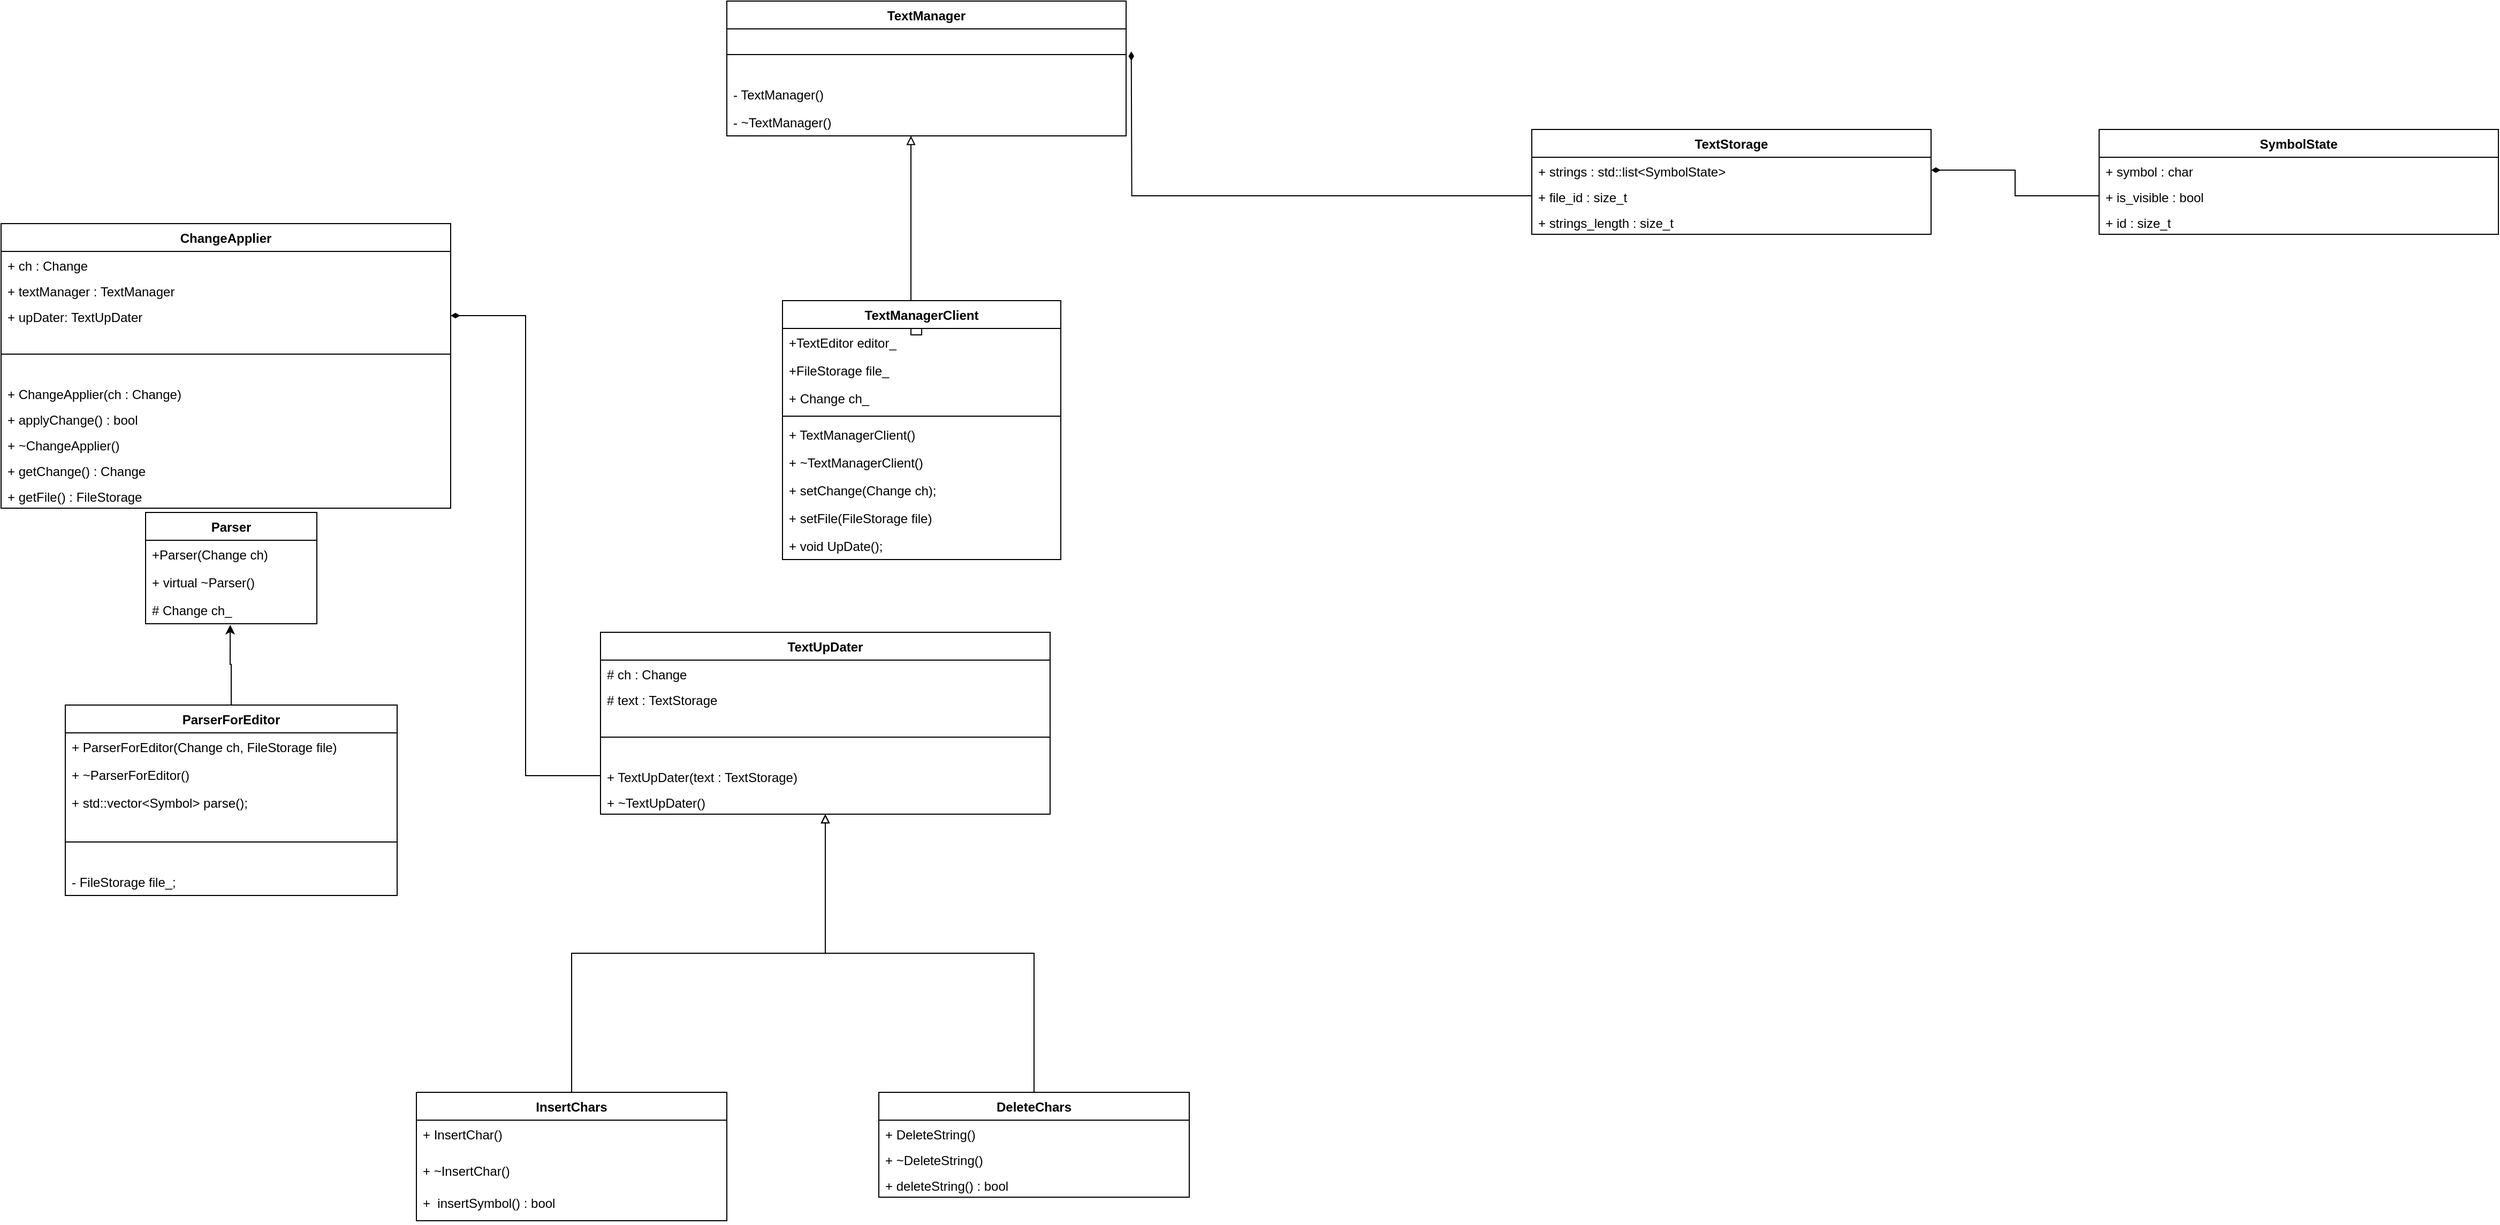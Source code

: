 <mxfile version="13.11.0" type="device"><diagram id="kkoDiNT3aYpAivgysaKt" name="Page-1"><mxGraphModel dx="1422" dy="1878" grid="1" gridSize="10" guides="1" tooltips="1" connect="1" arrows="1" fold="1" page="1" pageScale="1" pageWidth="827" pageHeight="1169" math="0" shadow="0"><root><mxCell id="0"/><mxCell id="1" parent="0"/><mxCell id="EXk0uNiaM-9K0MswwA_y-3" style="edgeStyle=orthogonalEdgeStyle;rounded=0;orthogonalLoop=1;jettySize=auto;html=1;exitX=0.5;exitY=0;exitDx=0;exitDy=0;endArrow=block;endFill=0;" edge="1" parent="1" source="EXk0uNiaM-9K0MswwA_y-4" target="EXk0uNiaM-9K0MswwA_y-30"><mxGeometry relative="1" as="geometry"/></mxCell><mxCell id="EXk0uNiaM-9K0MswwA_y-4" value="InsertChars" style="swimlane;fontStyle=1;align=center;verticalAlign=top;childLayout=stackLayout;horizontal=1;startSize=26;horizontalStack=0;resizeParent=1;resizeParentMax=0;resizeLast=0;collapsible=1;marginBottom=0;" vertex="1" parent="1"><mxGeometry x="578" y="680" width="290" height="120" as="geometry"/></mxCell><mxCell id="EXk0uNiaM-9K0MswwA_y-5" value="+ InsertChar()" style="text;strokeColor=none;fillColor=none;align=left;verticalAlign=top;spacingLeft=4;spacingRight=4;overflow=hidden;rotatable=0;points=[[0,0.5],[1,0.5]];portConstraint=eastwest;" vertex="1" parent="EXk0uNiaM-9K0MswwA_y-4"><mxGeometry y="26" width="290" height="34" as="geometry"/></mxCell><mxCell id="EXk0uNiaM-9K0MswwA_y-6" value="+ ~InsertChar()" style="text;strokeColor=none;fillColor=none;align=left;verticalAlign=top;spacingLeft=4;spacingRight=4;overflow=hidden;rotatable=0;points=[[0,0.5],[1,0.5]];portConstraint=eastwest;" vertex="1" parent="EXk0uNiaM-9K0MswwA_y-4"><mxGeometry y="60" width="290" height="30" as="geometry"/></mxCell><mxCell id="EXk0uNiaM-9K0MswwA_y-8" value="+  insertSymbol() : bool" style="text;strokeColor=none;fillColor=none;align=left;verticalAlign=top;spacingLeft=4;spacingRight=4;overflow=hidden;rotatable=0;points=[[0,0.5],[1,0.5]];portConstraint=eastwest;" vertex="1" parent="EXk0uNiaM-9K0MswwA_y-4"><mxGeometry y="90" width="290" height="30" as="geometry"/></mxCell><mxCell id="EXk0uNiaM-9K0MswwA_y-17" style="edgeStyle=orthogonalEdgeStyle;rounded=0;orthogonalLoop=1;jettySize=auto;html=1;exitX=0.5;exitY=0;exitDx=0;exitDy=0;endArrow=block;endFill=0;" edge="1" parent="1" source="EXk0uNiaM-9K0MswwA_y-18" target="EXk0uNiaM-9K0MswwA_y-30"><mxGeometry relative="1" as="geometry"/></mxCell><mxCell id="EXk0uNiaM-9K0MswwA_y-18" value="DeleteChars" style="swimlane;fontStyle=1;align=center;verticalAlign=top;childLayout=stackLayout;horizontal=1;startSize=26;horizontalStack=0;resizeParent=1;resizeParentMax=0;resizeLast=0;collapsible=1;marginBottom=0;" vertex="1" parent="1"><mxGeometry x="1010" y="680" width="290" height="98" as="geometry"/></mxCell><mxCell id="EXk0uNiaM-9K0MswwA_y-19" value="+ DeleteString()" style="text;strokeColor=none;fillColor=none;align=left;verticalAlign=top;spacingLeft=4;spacingRight=4;overflow=hidden;rotatable=0;points=[[0,0.5],[1,0.5]];portConstraint=eastwest;" vertex="1" parent="EXk0uNiaM-9K0MswwA_y-18"><mxGeometry y="26" width="290" height="24" as="geometry"/></mxCell><mxCell id="EXk0uNiaM-9K0MswwA_y-20" value="+ ~DeleteString()" style="text;strokeColor=none;fillColor=none;align=left;verticalAlign=top;spacingLeft=4;spacingRight=4;overflow=hidden;rotatable=0;points=[[0,0.5],[1,0.5]];portConstraint=eastwest;" vertex="1" parent="EXk0uNiaM-9K0MswwA_y-18"><mxGeometry y="50" width="290" height="24" as="geometry"/></mxCell><mxCell id="EXk0uNiaM-9K0MswwA_y-22" value="+ deleteString() : bool" style="text;strokeColor=none;fillColor=none;align=left;verticalAlign=top;spacingLeft=4;spacingRight=4;overflow=hidden;rotatable=0;points=[[0,0.5],[1,0.5]];portConstraint=eastwest;" vertex="1" parent="EXk0uNiaM-9K0MswwA_y-18"><mxGeometry y="74" width="290" height="24" as="geometry"/></mxCell><mxCell id="EXk0uNiaM-9K0MswwA_y-30" value="TextUpDater" style="swimlane;fontStyle=1;align=center;verticalAlign=top;childLayout=stackLayout;horizontal=1;startSize=26;horizontalStack=0;resizeParent=1;resizeParentMax=0;resizeLast=0;collapsible=1;marginBottom=0;" vertex="1" parent="1"><mxGeometry x="750" y="250" width="420" height="170" as="geometry"/></mxCell><mxCell id="EXk0uNiaM-9K0MswwA_y-31" value="# ch : Change" style="text;strokeColor=none;fillColor=none;align=left;verticalAlign=top;spacingLeft=4;spacingRight=4;overflow=hidden;rotatable=0;points=[[0,0.5],[1,0.5]];portConstraint=eastwest;" vertex="1" parent="EXk0uNiaM-9K0MswwA_y-30"><mxGeometry y="26" width="420" height="24" as="geometry"/></mxCell><mxCell id="EXk0uNiaM-9K0MswwA_y-33" value="# text : TextStorage" style="text;strokeColor=none;fillColor=none;align=left;verticalAlign=top;spacingLeft=4;spacingRight=4;overflow=hidden;rotatable=0;points=[[0,0.5],[1,0.5]];portConstraint=eastwest;" vertex="1" parent="EXk0uNiaM-9K0MswwA_y-30"><mxGeometry y="50" width="420" height="24" as="geometry"/></mxCell><mxCell id="EXk0uNiaM-9K0MswwA_y-34" value="" style="line;strokeWidth=1;fillColor=none;align=left;verticalAlign=middle;spacingTop=-1;spacingLeft=3;spacingRight=3;rotatable=0;labelPosition=right;points=[];portConstraint=eastwest;" vertex="1" parent="EXk0uNiaM-9K0MswwA_y-30"><mxGeometry y="74" width="420" height="48" as="geometry"/></mxCell><mxCell id="EXk0uNiaM-9K0MswwA_y-35" value="+ TextUpDater(text : TextStorage)" style="text;strokeColor=none;fillColor=none;align=left;verticalAlign=top;spacingLeft=4;spacingRight=4;overflow=hidden;rotatable=0;points=[[0,0.5],[1,0.5]];portConstraint=eastwest;" vertex="1" parent="EXk0uNiaM-9K0MswwA_y-30"><mxGeometry y="122" width="420" height="24" as="geometry"/></mxCell><mxCell id="EXk0uNiaM-9K0MswwA_y-36" value="+ ~TextUpDater()" style="text;strokeColor=none;fillColor=none;align=left;verticalAlign=top;spacingLeft=4;spacingRight=4;overflow=hidden;rotatable=0;points=[[0,0.5],[1,0.5]];portConstraint=eastwest;" vertex="1" parent="EXk0uNiaM-9K0MswwA_y-30"><mxGeometry y="146" width="420" height="24" as="geometry"/></mxCell><mxCell id="EXk0uNiaM-9K0MswwA_y-122" style="edgeStyle=orthogonalEdgeStyle;rounded=0;orthogonalLoop=1;jettySize=auto;html=1;entryX=0.494;entryY=1.038;entryDx=0;entryDy=0;entryPerimeter=0;" edge="1" parent="1" source="EXk0uNiaM-9K0MswwA_y-47" target="EXk0uNiaM-9K0MswwA_y-121"><mxGeometry relative="1" as="geometry"><mxPoint x="410" y="250" as="targetPoint"/></mxGeometry></mxCell><mxCell id="EXk0uNiaM-9K0MswwA_y-47" value="ParserForEditor" style="swimlane;fontStyle=1;align=center;verticalAlign=top;childLayout=stackLayout;horizontal=1;startSize=26;horizontalStack=0;resizeParent=1;resizeParentMax=0;resizeLast=0;collapsible=1;marginBottom=0;" vertex="1" parent="1"><mxGeometry x="250" y="318" width="310" height="178" as="geometry"/></mxCell><mxCell id="EXk0uNiaM-9K0MswwA_y-48" value="+ ParserForEditor(Change ch, FileStorage file)" style="text;strokeColor=none;fillColor=none;align=left;verticalAlign=top;spacingLeft=4;spacingRight=4;overflow=hidden;rotatable=0;points=[[0,0.5],[1,0.5]];portConstraint=eastwest;" vertex="1" parent="EXk0uNiaM-9K0MswwA_y-47"><mxGeometry y="26" width="310" height="26" as="geometry"/></mxCell><mxCell id="EXk0uNiaM-9K0MswwA_y-123" value="+ ~ParserForEditor()" style="text;strokeColor=none;fillColor=none;align=left;verticalAlign=top;spacingLeft=4;spacingRight=4;overflow=hidden;rotatable=0;points=[[0,0.5],[1,0.5]];portConstraint=eastwest;" vertex="1" parent="EXk0uNiaM-9K0MswwA_y-47"><mxGeometry y="52" width="310" height="26" as="geometry"/></mxCell><mxCell id="EXk0uNiaM-9K0MswwA_y-124" value="+ std::vector&lt;Symbol&gt; parse();" style="text;strokeColor=none;fillColor=none;align=left;verticalAlign=top;spacingLeft=4;spacingRight=4;overflow=hidden;rotatable=0;points=[[0,0.5],[1,0.5]];portConstraint=eastwest;" vertex="1" parent="EXk0uNiaM-9K0MswwA_y-47"><mxGeometry y="78" width="310" height="26" as="geometry"/></mxCell><mxCell id="EXk0uNiaM-9K0MswwA_y-49" value="" style="line;strokeWidth=1;fillColor=none;align=left;verticalAlign=middle;spacingTop=-1;spacingLeft=3;spacingRight=3;rotatable=0;labelPosition=right;points=[];portConstraint=eastwest;" vertex="1" parent="EXk0uNiaM-9K0MswwA_y-47"><mxGeometry y="104" width="310" height="48" as="geometry"/></mxCell><mxCell id="EXk0uNiaM-9K0MswwA_y-50" value="- FileStorage file_;" style="text;strokeColor=none;fillColor=none;align=left;verticalAlign=top;spacingLeft=4;spacingRight=4;overflow=hidden;rotatable=0;points=[[0,0.5],[1,0.5]];portConstraint=eastwest;" vertex="1" parent="EXk0uNiaM-9K0MswwA_y-47"><mxGeometry y="152" width="310" height="26" as="geometry"/></mxCell><mxCell id="EXk0uNiaM-9K0MswwA_y-51" value="TextStorage" style="swimlane;fontStyle=1;align=center;verticalAlign=top;childLayout=stackLayout;horizontal=1;startSize=26;horizontalStack=0;resizeParent=1;resizeParentMax=0;resizeLast=0;collapsible=1;marginBottom=0;" vertex="1" parent="1"><mxGeometry x="1620" y="-220" width="373" height="98" as="geometry"/></mxCell><mxCell id="EXk0uNiaM-9K0MswwA_y-52" value="+ strings : std::list&lt;SymbolState&gt;" style="text;strokeColor=none;fillColor=none;align=left;verticalAlign=top;spacingLeft=4;spacingRight=4;overflow=hidden;rotatable=0;points=[[0,0.5],[1,0.5]];portConstraint=eastwest;" vertex="1" parent="EXk0uNiaM-9K0MswwA_y-51"><mxGeometry y="26" width="373" height="24" as="geometry"/></mxCell><mxCell id="EXk0uNiaM-9K0MswwA_y-53" value="+ file_id : size_t" style="text;strokeColor=none;fillColor=none;align=left;verticalAlign=top;spacingLeft=4;spacingRight=4;overflow=hidden;rotatable=0;points=[[0,0.5],[1,0.5]];portConstraint=eastwest;" vertex="1" parent="EXk0uNiaM-9K0MswwA_y-51"><mxGeometry y="50" width="373" height="24" as="geometry"/></mxCell><mxCell id="EXk0uNiaM-9K0MswwA_y-54" value="+ strings_length : size_t" style="text;strokeColor=none;fillColor=none;align=left;verticalAlign=top;spacingLeft=4;spacingRight=4;overflow=hidden;rotatable=0;points=[[0,0.5],[1,0.5]];portConstraint=eastwest;" vertex="1" parent="EXk0uNiaM-9K0MswwA_y-51"><mxGeometry y="74" width="373" height="24" as="geometry"/></mxCell><mxCell id="EXk0uNiaM-9K0MswwA_y-55" value="SymbolState" style="swimlane;fontStyle=1;align=center;verticalAlign=top;childLayout=stackLayout;horizontal=1;startSize=26;horizontalStack=0;resizeParent=1;resizeParentMax=0;resizeLast=0;collapsible=1;marginBottom=0;" vertex="1" parent="1"><mxGeometry x="2150" y="-220" width="373" height="98" as="geometry"/></mxCell><mxCell id="EXk0uNiaM-9K0MswwA_y-56" value="+ symbol : char" style="text;strokeColor=none;fillColor=none;align=left;verticalAlign=top;spacingLeft=4;spacingRight=4;overflow=hidden;rotatable=0;points=[[0,0.5],[1,0.5]];portConstraint=eastwest;" vertex="1" parent="EXk0uNiaM-9K0MswwA_y-55"><mxGeometry y="26" width="373" height="24" as="geometry"/></mxCell><mxCell id="EXk0uNiaM-9K0MswwA_y-57" value="+ is_visible : bool" style="text;strokeColor=none;fillColor=none;align=left;verticalAlign=top;spacingLeft=4;spacingRight=4;overflow=hidden;rotatable=0;points=[[0,0.5],[1,0.5]];portConstraint=eastwest;" vertex="1" parent="EXk0uNiaM-9K0MswwA_y-55"><mxGeometry y="50" width="373" height="24" as="geometry"/></mxCell><mxCell id="EXk0uNiaM-9K0MswwA_y-58" value="+ id : size_t" style="text;strokeColor=none;fillColor=none;align=left;verticalAlign=top;spacingLeft=4;spacingRight=4;overflow=hidden;rotatable=0;points=[[0,0.5],[1,0.5]];portConstraint=eastwest;" vertex="1" parent="EXk0uNiaM-9K0MswwA_y-55"><mxGeometry y="74" width="373" height="24" as="geometry"/></mxCell><mxCell id="EXk0uNiaM-9K0MswwA_y-73" style="edgeStyle=orthogonalEdgeStyle;rounded=0;orthogonalLoop=1;jettySize=auto;html=1;exitX=0;exitY=0.5;exitDx=0;exitDy=0;entryX=1;entryY=0.5;entryDx=0;entryDy=0;endArrow=diamondThin;endFill=1;" edge="1" parent="1" source="EXk0uNiaM-9K0MswwA_y-57" target="EXk0uNiaM-9K0MswwA_y-52"><mxGeometry relative="1" as="geometry"><mxPoint x="2441" y="-128" as="targetPoint"/></mxGeometry></mxCell><mxCell id="EXk0uNiaM-9K0MswwA_y-75" value="TextManager" style="swimlane;fontStyle=1;align=center;verticalAlign=top;childLayout=stackLayout;horizontal=1;startSize=26;horizontalStack=0;resizeParent=1;resizeParentMax=0;resizeLast=0;collapsible=1;marginBottom=0;" vertex="1" parent="1"><mxGeometry x="868" y="-340" width="373" height="126" as="geometry"/></mxCell><mxCell id="EXk0uNiaM-9K0MswwA_y-78" value="" style="line;strokeWidth=1;fillColor=none;align=left;verticalAlign=middle;spacingTop=-1;spacingLeft=3;spacingRight=3;rotatable=0;labelPosition=right;points=[];portConstraint=eastwest;" vertex="1" parent="EXk0uNiaM-9K0MswwA_y-75"><mxGeometry y="26" width="373" height="48" as="geometry"/></mxCell><mxCell id="EXk0uNiaM-9K0MswwA_y-80" value="- TextManager()" style="text;strokeColor=none;fillColor=none;align=left;verticalAlign=top;spacingLeft=4;spacingRight=4;overflow=hidden;rotatable=0;points=[[0,0.5],[1,0.5]];portConstraint=eastwest;" vertex="1" parent="EXk0uNiaM-9K0MswwA_y-75"><mxGeometry y="74" width="373" height="26" as="geometry"/></mxCell><mxCell id="EXk0uNiaM-9K0MswwA_y-81" value="- ~TextManager()" style="text;strokeColor=none;fillColor=none;align=left;verticalAlign=top;spacingLeft=4;spacingRight=4;overflow=hidden;rotatable=0;points=[[0,0.5],[1,0.5]];portConstraint=eastwest;" vertex="1" parent="EXk0uNiaM-9K0MswwA_y-75"><mxGeometry y="100" width="373" height="26" as="geometry"/></mxCell><mxCell id="EXk0uNiaM-9K0MswwA_y-82" style="edgeStyle=orthogonalEdgeStyle;rounded=0;orthogonalLoop=1;jettySize=auto;html=1;endArrow=block;endFill=0;exitX=0.5;exitY=0;exitDx=0;exitDy=0;" edge="1" parent="1" source="EXk0uNiaM-9K0MswwA_y-98" target="EXk0uNiaM-9K0MswwA_y-75"><mxGeometry relative="1" as="geometry"><mxPoint x="886.5" y="-30" as="sourcePoint"/><Array as="points"><mxPoint x="1040" y="-28"/></Array></mxGeometry></mxCell><mxCell id="EXk0uNiaM-9K0MswwA_y-83" style="edgeStyle=orthogonalEdgeStyle;rounded=0;orthogonalLoop=1;jettySize=auto;html=1;exitX=0;exitY=0.5;exitDx=0;exitDy=0;entryX=1.013;entryY=0.875;entryDx=0;entryDy=0;entryPerimeter=0;endArrow=diamondThin;endFill=1;" edge="1" parent="1" source="EXk0uNiaM-9K0MswwA_y-53"><mxGeometry relative="1" as="geometry"><mxPoint x="1245.849" y="-293" as="targetPoint"/></mxGeometry></mxCell><mxCell id="EXk0uNiaM-9K0MswwA_y-84" value="ChangeApplier" style="swimlane;fontStyle=1;align=center;verticalAlign=top;childLayout=stackLayout;horizontal=1;startSize=26;horizontalStack=0;resizeParent=1;resizeParentMax=0;resizeLast=0;collapsible=1;marginBottom=0;" vertex="1" parent="1"><mxGeometry x="190" y="-132" width="420" height="266" as="geometry"/></mxCell><mxCell id="EXk0uNiaM-9K0MswwA_y-85" value="+ ch : Change" style="text;strokeColor=none;fillColor=none;align=left;verticalAlign=top;spacingLeft=4;spacingRight=4;overflow=hidden;rotatable=0;points=[[0,0.5],[1,0.5]];portConstraint=eastwest;" vertex="1" parent="EXk0uNiaM-9K0MswwA_y-84"><mxGeometry y="26" width="420" height="24" as="geometry"/></mxCell><mxCell id="EXk0uNiaM-9K0MswwA_y-86" value="+ textManager : TextManager" style="text;strokeColor=none;fillColor=none;align=left;verticalAlign=top;spacingLeft=4;spacingRight=4;overflow=hidden;rotatable=0;points=[[0,0.5],[1,0.5]];portConstraint=eastwest;" vertex="1" parent="EXk0uNiaM-9K0MswwA_y-84"><mxGeometry y="50" width="420" height="24" as="geometry"/></mxCell><mxCell id="EXk0uNiaM-9K0MswwA_y-87" value="+ upDater: TextUpDater" style="text;strokeColor=none;fillColor=none;align=left;verticalAlign=top;spacingLeft=4;spacingRight=4;overflow=hidden;rotatable=0;points=[[0,0.5],[1,0.5]];portConstraint=eastwest;" vertex="1" parent="EXk0uNiaM-9K0MswwA_y-84"><mxGeometry y="74" width="420" height="24" as="geometry"/></mxCell><mxCell id="EXk0uNiaM-9K0MswwA_y-88" value="" style="line;strokeWidth=1;fillColor=none;align=left;verticalAlign=middle;spacingTop=-1;spacingLeft=3;spacingRight=3;rotatable=0;labelPosition=right;points=[];portConstraint=eastwest;" vertex="1" parent="EXk0uNiaM-9K0MswwA_y-84"><mxGeometry y="98" width="420" height="48" as="geometry"/></mxCell><mxCell id="EXk0uNiaM-9K0MswwA_y-89" value="+ ChangeApplier(ch : Change)" style="text;strokeColor=none;fillColor=none;align=left;verticalAlign=top;spacingLeft=4;spacingRight=4;overflow=hidden;rotatable=0;points=[[0,0.5],[1,0.5]];portConstraint=eastwest;" vertex="1" parent="EXk0uNiaM-9K0MswwA_y-84"><mxGeometry y="146" width="420" height="24" as="geometry"/></mxCell><mxCell id="EXk0uNiaM-9K0MswwA_y-90" value="+ applyChange() : bool" style="text;strokeColor=none;fillColor=none;align=left;verticalAlign=top;spacingLeft=4;spacingRight=4;overflow=hidden;rotatable=0;points=[[0,0.5],[1,0.5]];portConstraint=eastwest;" vertex="1" parent="EXk0uNiaM-9K0MswwA_y-84"><mxGeometry y="170" width="420" height="24" as="geometry"/></mxCell><mxCell id="EXk0uNiaM-9K0MswwA_y-92" value="+ ~ChangeApplier()" style="text;strokeColor=none;fillColor=none;align=left;verticalAlign=top;spacingLeft=4;spacingRight=4;overflow=hidden;rotatable=0;points=[[0,0.5],[1,0.5]];portConstraint=eastwest;" vertex="1" parent="EXk0uNiaM-9K0MswwA_y-84"><mxGeometry y="194" width="420" height="24" as="geometry"/></mxCell><mxCell id="EXk0uNiaM-9K0MswwA_y-125" value="+ getChange() : Change" style="text;strokeColor=none;fillColor=none;align=left;verticalAlign=top;spacingLeft=4;spacingRight=4;overflow=hidden;rotatable=0;points=[[0,0.5],[1,0.5]];portConstraint=eastwest;" vertex="1" parent="EXk0uNiaM-9K0MswwA_y-84"><mxGeometry y="218" width="420" height="24" as="geometry"/></mxCell><mxCell id="EXk0uNiaM-9K0MswwA_y-126" value="+ getFile() : FileStorage" style="text;strokeColor=none;fillColor=none;align=left;verticalAlign=top;spacingLeft=4;spacingRight=4;overflow=hidden;rotatable=0;points=[[0,0.5],[1,0.5]];portConstraint=eastwest;" vertex="1" parent="EXk0uNiaM-9K0MswwA_y-84"><mxGeometry y="242" width="420" height="24" as="geometry"/></mxCell><mxCell id="EXk0uNiaM-9K0MswwA_y-94" style="edgeStyle=orthogonalEdgeStyle;rounded=0;orthogonalLoop=1;jettySize=auto;html=1;exitX=0;exitY=0.5;exitDx=0;exitDy=0;entryX=1;entryY=0.5;entryDx=0;entryDy=0;endArrow=diamondThin;endFill=1;" edge="1" parent="1" source="EXk0uNiaM-9K0MswwA_y-35" target="EXk0uNiaM-9K0MswwA_y-87"><mxGeometry relative="1" as="geometry"/></mxCell><mxCell id="EXk0uNiaM-9K0MswwA_y-96" value="Parser" style="swimlane;fontStyle=1;align=center;verticalAlign=top;childLayout=stackLayout;horizontal=1;startSize=26;horizontalStack=0;resizeParent=1;resizeParentMax=0;resizeLast=0;collapsible=1;marginBottom=0;" vertex="1" parent="1"><mxGeometry x="325" y="138" width="160" height="104" as="geometry"/></mxCell><mxCell id="EXk0uNiaM-9K0MswwA_y-97" value="+Parser(Change ch)" style="text;strokeColor=none;fillColor=none;align=left;verticalAlign=top;spacingLeft=4;spacingRight=4;overflow=hidden;rotatable=0;points=[[0,0.5],[1,0.5]];portConstraint=eastwest;" vertex="1" parent="EXk0uNiaM-9K0MswwA_y-96"><mxGeometry y="26" width="160" height="26" as="geometry"/></mxCell><mxCell id="EXk0uNiaM-9K0MswwA_y-120" value="+ virtual ~Parser()" style="text;strokeColor=none;fillColor=none;align=left;verticalAlign=top;spacingLeft=4;spacingRight=4;overflow=hidden;rotatable=0;points=[[0,0.5],[1,0.5]];portConstraint=eastwest;" vertex="1" parent="EXk0uNiaM-9K0MswwA_y-96"><mxGeometry y="52" width="160" height="26" as="geometry"/></mxCell><mxCell id="EXk0uNiaM-9K0MswwA_y-121" value="# Change ch_" style="text;strokeColor=none;fillColor=none;align=left;verticalAlign=top;spacingLeft=4;spacingRight=4;overflow=hidden;rotatable=0;points=[[0,0.5],[1,0.5]];portConstraint=eastwest;" vertex="1" parent="EXk0uNiaM-9K0MswwA_y-96"><mxGeometry y="78" width="160" height="26" as="geometry"/></mxCell><mxCell id="EXk0uNiaM-9K0MswwA_y-98" value="TextManagerClient" style="swimlane;fontStyle=1;align=center;verticalAlign=top;childLayout=stackLayout;horizontal=1;startSize=26;horizontalStack=0;resizeParent=1;resizeParentMax=0;resizeLast=0;collapsible=1;marginBottom=0;" vertex="1" parent="1"><mxGeometry x="920" y="-60" width="260" height="242" as="geometry"/></mxCell><mxCell id="EXk0uNiaM-9K0MswwA_y-105" value="+TextEditor editor_" style="text;strokeColor=none;fillColor=none;align=left;verticalAlign=top;spacingLeft=4;spacingRight=4;overflow=hidden;rotatable=0;points=[[0,0.5],[1,0.5]];portConstraint=eastwest;" vertex="1" parent="EXk0uNiaM-9K0MswwA_y-98"><mxGeometry y="26" width="260" height="26" as="geometry"/></mxCell><mxCell id="EXk0uNiaM-9K0MswwA_y-106" value="+FileStorage file_" style="text;strokeColor=none;fillColor=none;align=left;verticalAlign=top;spacingLeft=4;spacingRight=4;overflow=hidden;rotatable=0;points=[[0,0.5],[1,0.5]];portConstraint=eastwest;" vertex="1" parent="EXk0uNiaM-9K0MswwA_y-98"><mxGeometry y="52" width="260" height="26" as="geometry"/></mxCell><mxCell id="EXk0uNiaM-9K0MswwA_y-107" value="+ Change ch_" style="text;strokeColor=none;fillColor=none;align=left;verticalAlign=top;spacingLeft=4;spacingRight=4;overflow=hidden;rotatable=0;points=[[0,0.5],[1,0.5]];portConstraint=eastwest;" vertex="1" parent="EXk0uNiaM-9K0MswwA_y-98"><mxGeometry y="78" width="260" height="26" as="geometry"/></mxCell><mxCell id="EXk0uNiaM-9K0MswwA_y-100" value="" style="line;strokeWidth=1;fillColor=none;align=left;verticalAlign=middle;spacingTop=-1;spacingLeft=3;spacingRight=3;rotatable=0;labelPosition=right;points=[];portConstraint=eastwest;" vertex="1" parent="EXk0uNiaM-9K0MswwA_y-98"><mxGeometry y="104" width="260" height="8" as="geometry"/></mxCell><mxCell id="EXk0uNiaM-9K0MswwA_y-101" value="+ TextManagerClient()" style="text;strokeColor=none;fillColor=none;align=left;verticalAlign=top;spacingLeft=4;spacingRight=4;overflow=hidden;rotatable=0;points=[[0,0.5],[1,0.5]];portConstraint=eastwest;" vertex="1" parent="EXk0uNiaM-9K0MswwA_y-98"><mxGeometry y="112" width="260" height="26" as="geometry"/></mxCell><mxCell id="EXk0uNiaM-9K0MswwA_y-102" value="+ ~TextManagerClient()" style="text;strokeColor=none;fillColor=none;align=left;verticalAlign=top;spacingLeft=4;spacingRight=4;overflow=hidden;rotatable=0;points=[[0,0.5],[1,0.5]];portConstraint=eastwest;" vertex="1" parent="EXk0uNiaM-9K0MswwA_y-98"><mxGeometry y="138" width="260" height="26" as="geometry"/></mxCell><mxCell id="EXk0uNiaM-9K0MswwA_y-108" value="+ setChange(Change ch);" style="text;strokeColor=none;fillColor=none;align=left;verticalAlign=top;spacingLeft=4;spacingRight=4;overflow=hidden;rotatable=0;points=[[0,0.5],[1,0.5]];portConstraint=eastwest;" vertex="1" parent="EXk0uNiaM-9K0MswwA_y-98"><mxGeometry y="164" width="260" height="26" as="geometry"/></mxCell><mxCell id="EXk0uNiaM-9K0MswwA_y-118" value="+ setFile(FileStorage file)" style="text;strokeColor=none;fillColor=none;align=left;verticalAlign=top;spacingLeft=4;spacingRight=4;overflow=hidden;rotatable=0;points=[[0,0.5],[1,0.5]];portConstraint=eastwest;" vertex="1" parent="EXk0uNiaM-9K0MswwA_y-98"><mxGeometry y="190" width="260" height="26" as="geometry"/></mxCell><mxCell id="EXk0uNiaM-9K0MswwA_y-117" value="+ void UpDate();" style="text;strokeColor=none;fillColor=none;align=left;verticalAlign=top;spacingLeft=4;spacingRight=4;overflow=hidden;rotatable=0;points=[[0,0.5],[1,0.5]];portConstraint=eastwest;" vertex="1" parent="EXk0uNiaM-9K0MswwA_y-98"><mxGeometry y="216" width="260" height="26" as="geometry"/></mxCell></root></mxGraphModel></diagram></mxfile>
